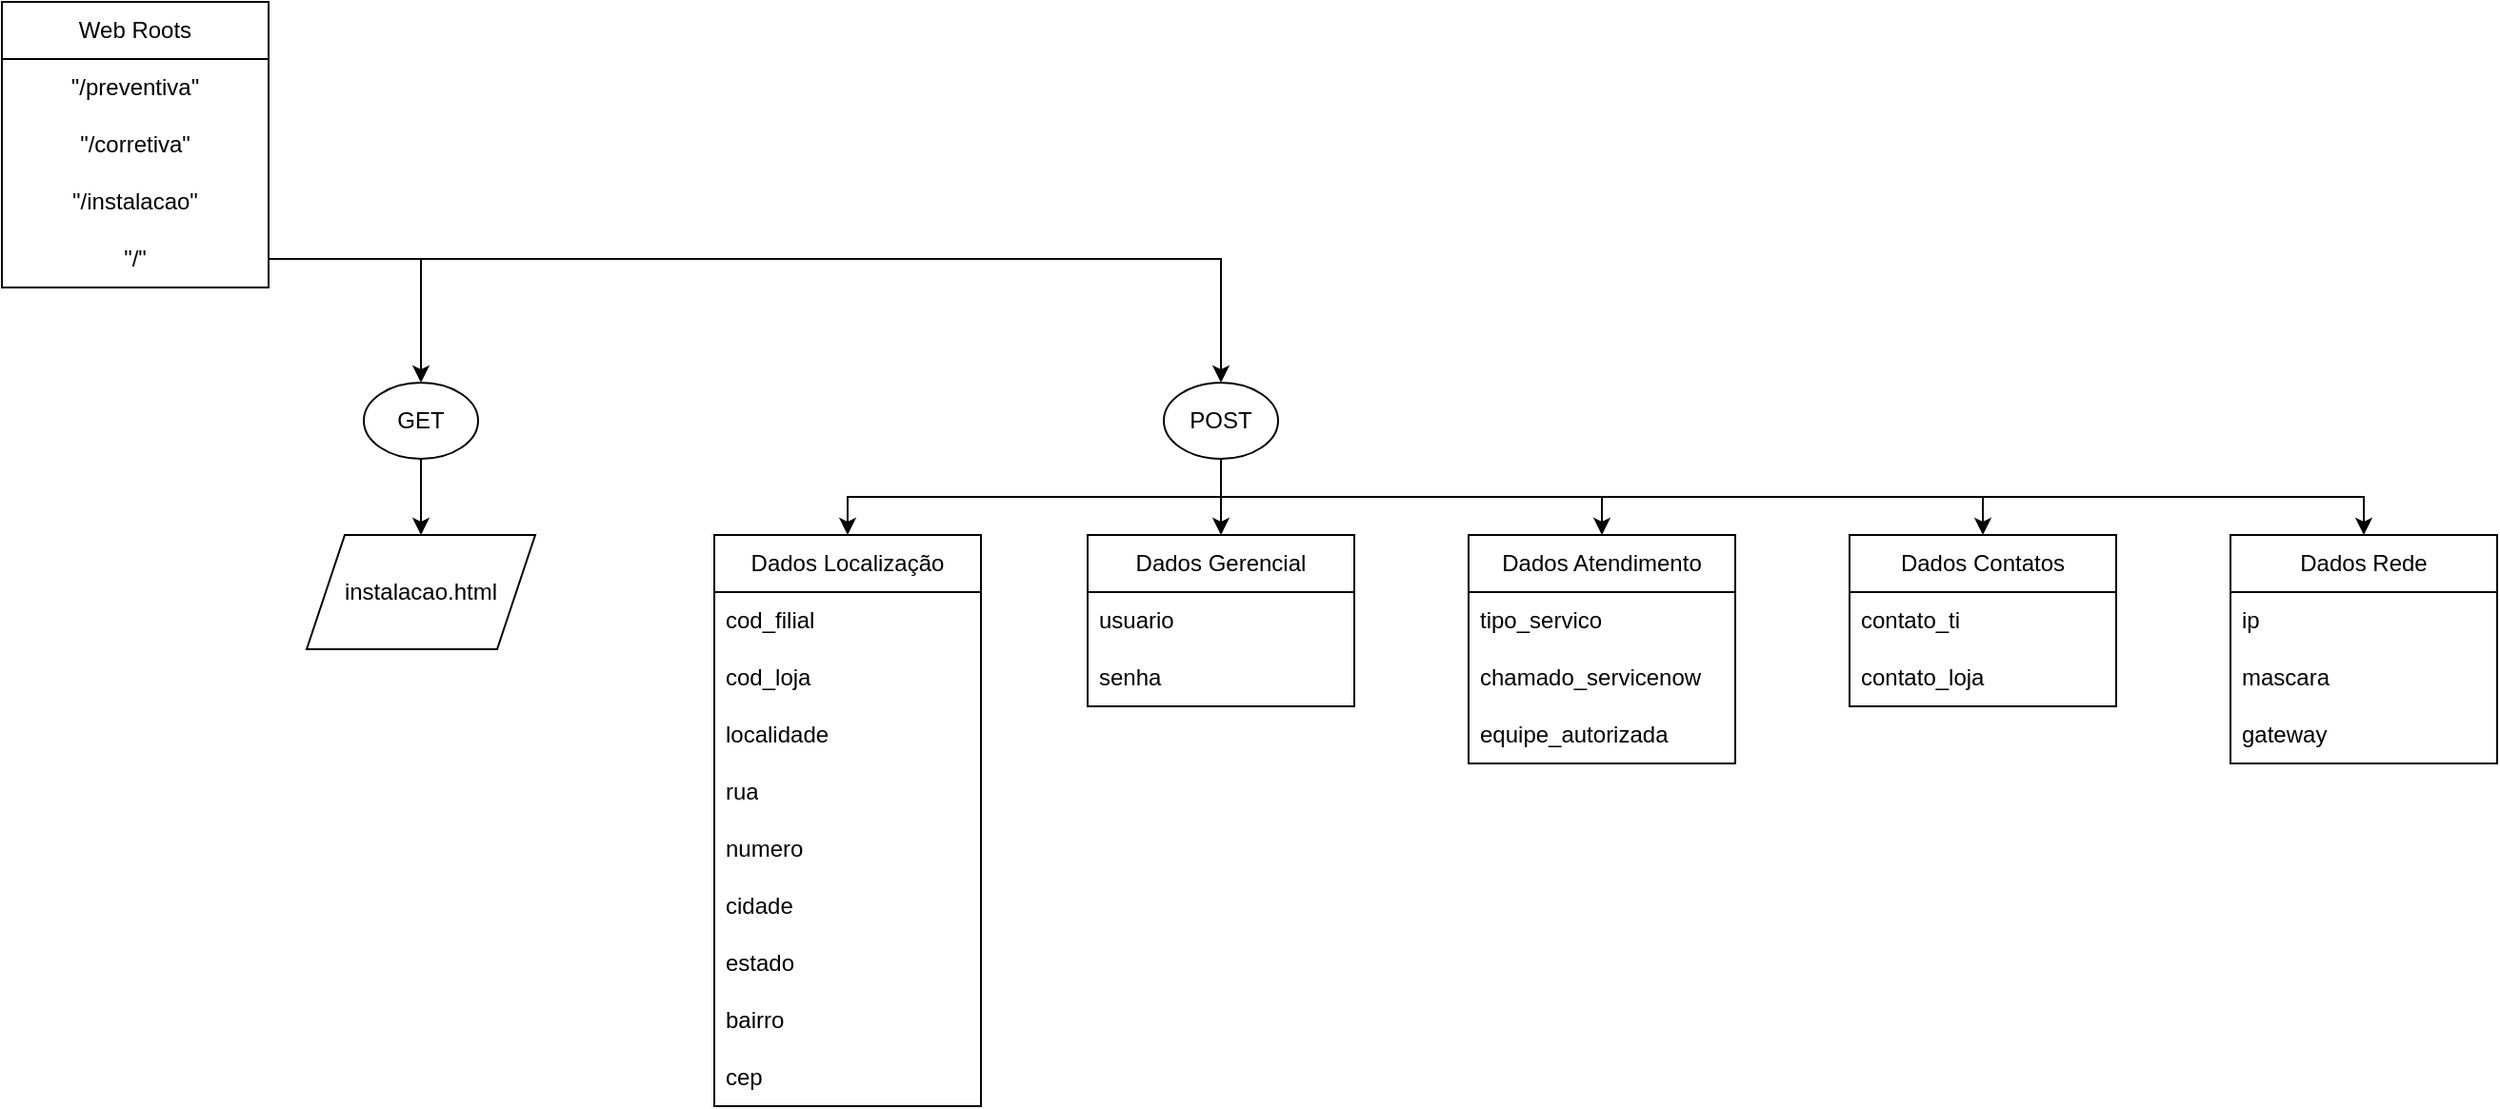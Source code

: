 <mxfile version="21.5.1" type="device">
  <diagram name="Página-1" id="1v27Q5h8Yv6u94W2uryp">
    <mxGraphModel dx="1674" dy="836" grid="1" gridSize="10" guides="1" tooltips="1" connect="1" arrows="1" fold="1" page="1" pageScale="1" pageWidth="827" pageHeight="1169" math="0" shadow="0">
      <root>
        <mxCell id="0" />
        <mxCell id="1" parent="0" />
        <mxCell id="2tj9ZrvwvwCV03EbuoHP-2" value="Web Roots" style="swimlane;fontStyle=0;childLayout=stackLayout;horizontal=1;startSize=30;horizontalStack=0;resizeParent=1;resizeParentMax=0;resizeLast=0;collapsible=1;marginBottom=0;whiteSpace=wrap;html=1;" vertex="1" parent="1">
          <mxGeometry x="40" y="40" width="140" height="150" as="geometry" />
        </mxCell>
        <mxCell id="2tj9ZrvwvwCV03EbuoHP-6" value="&quot;/preventiva&quot;" style="text;strokeColor=none;fillColor=none;align=center;verticalAlign=middle;spacingLeft=4;spacingRight=4;overflow=hidden;points=[[0,0.5],[1,0.5]];portConstraint=eastwest;rotatable=0;whiteSpace=wrap;html=1;" vertex="1" parent="2tj9ZrvwvwCV03EbuoHP-2">
          <mxGeometry y="30" width="140" height="30" as="geometry" />
        </mxCell>
        <mxCell id="2tj9ZrvwvwCV03EbuoHP-4" value="&quot;/corretiva&quot;" style="text;strokeColor=none;fillColor=none;align=center;verticalAlign=middle;spacingLeft=4;spacingRight=4;overflow=hidden;points=[[0,0.5],[1,0.5]];portConstraint=eastwest;rotatable=0;whiteSpace=wrap;html=1;" vertex="1" parent="2tj9ZrvwvwCV03EbuoHP-2">
          <mxGeometry y="60" width="140" height="30" as="geometry" />
        </mxCell>
        <mxCell id="2tj9ZrvwvwCV03EbuoHP-5" value="&quot;/instalacao&quot;" style="text;strokeColor=none;fillColor=none;align=center;verticalAlign=middle;spacingLeft=4;spacingRight=4;overflow=hidden;points=[[0,0.5],[1,0.5]];portConstraint=eastwest;rotatable=0;whiteSpace=wrap;html=1;" vertex="1" parent="2tj9ZrvwvwCV03EbuoHP-2">
          <mxGeometry y="90" width="140" height="30" as="geometry" />
        </mxCell>
        <mxCell id="2tj9ZrvwvwCV03EbuoHP-3" value="&quot;/&quot;" style="text;strokeColor=none;fillColor=none;align=center;verticalAlign=middle;spacingLeft=4;spacingRight=4;overflow=hidden;points=[[0,0.5],[1,0.5]];portConstraint=eastwest;rotatable=0;whiteSpace=wrap;html=1;" vertex="1" parent="2tj9ZrvwvwCV03EbuoHP-2">
          <mxGeometry y="120" width="140" height="30" as="geometry" />
        </mxCell>
        <mxCell id="2tj9ZrvwvwCV03EbuoHP-7" value="" style="endArrow=classic;html=1;rounded=0;" edge="1" parent="1">
          <mxGeometry width="50" height="50" relative="1" as="geometry">
            <mxPoint x="180" y="175" as="sourcePoint" />
            <mxPoint x="260" y="240" as="targetPoint" />
            <Array as="points">
              <mxPoint x="260" y="175" />
            </Array>
          </mxGeometry>
        </mxCell>
        <mxCell id="2tj9ZrvwvwCV03EbuoHP-10" value="GET" style="ellipse;whiteSpace=wrap;html=1;" vertex="1" parent="1">
          <mxGeometry x="230" y="240" width="60" height="40" as="geometry" />
        </mxCell>
        <mxCell id="2tj9ZrvwvwCV03EbuoHP-12" value="" style="endArrow=classic;html=1;rounded=0;entryX=0.5;entryY=0;entryDx=0;entryDy=0;exitX=0.5;exitY=1;exitDx=0;exitDy=0;" edge="1" parent="1" source="2tj9ZrvwvwCV03EbuoHP-10">
          <mxGeometry width="50" height="50" relative="1" as="geometry">
            <mxPoint x="230" y="300" as="sourcePoint" />
            <mxPoint x="260" y="320" as="targetPoint" />
          </mxGeometry>
        </mxCell>
        <mxCell id="2tj9ZrvwvwCV03EbuoHP-13" value="instalacao.html" style="shape=parallelogram;perimeter=parallelogramPerimeter;whiteSpace=wrap;html=1;fixedSize=1;" vertex="1" parent="1">
          <mxGeometry x="200" y="320" width="120" height="60" as="geometry" />
        </mxCell>
        <mxCell id="2tj9ZrvwvwCV03EbuoHP-14" value="" style="endArrow=classic;html=1;rounded=0;exitX=1;exitY=0.5;exitDx=0;exitDy=0;entryX=0.5;entryY=0;entryDx=0;entryDy=0;" edge="1" parent="1" source="2tj9ZrvwvwCV03EbuoHP-3" target="2tj9ZrvwvwCV03EbuoHP-15">
          <mxGeometry width="50" height="50" relative="1" as="geometry">
            <mxPoint x="360" y="250" as="sourcePoint" />
            <mxPoint x="500" y="240" as="targetPoint" />
            <Array as="points">
              <mxPoint x="680" y="175" />
            </Array>
          </mxGeometry>
        </mxCell>
        <mxCell id="2tj9ZrvwvwCV03EbuoHP-15" value="POST" style="ellipse;whiteSpace=wrap;html=1;" vertex="1" parent="1">
          <mxGeometry x="650" y="240" width="60" height="40" as="geometry" />
        </mxCell>
        <mxCell id="2tj9ZrvwvwCV03EbuoHP-16" value="Dados Localização" style="swimlane;fontStyle=0;childLayout=stackLayout;horizontal=1;startSize=30;horizontalStack=0;resizeParent=1;resizeParentMax=0;resizeLast=0;collapsible=1;marginBottom=0;whiteSpace=wrap;html=1;" vertex="1" parent="1">
          <mxGeometry x="414" y="320" width="140" height="300" as="geometry" />
        </mxCell>
        <mxCell id="2tj9ZrvwvwCV03EbuoHP-17" value="cod_filial" style="text;strokeColor=none;fillColor=none;align=left;verticalAlign=middle;spacingLeft=4;spacingRight=4;overflow=hidden;points=[[0,0.5],[1,0.5]];portConstraint=eastwest;rotatable=0;whiteSpace=wrap;html=1;" vertex="1" parent="2tj9ZrvwvwCV03EbuoHP-16">
          <mxGeometry y="30" width="140" height="30" as="geometry" />
        </mxCell>
        <mxCell id="2tj9ZrvwvwCV03EbuoHP-18" value="cod_loja" style="text;strokeColor=none;fillColor=none;align=left;verticalAlign=middle;spacingLeft=4;spacingRight=4;overflow=hidden;points=[[0,0.5],[1,0.5]];portConstraint=eastwest;rotatable=0;whiteSpace=wrap;html=1;" vertex="1" parent="2tj9ZrvwvwCV03EbuoHP-16">
          <mxGeometry y="60" width="140" height="30" as="geometry" />
        </mxCell>
        <mxCell id="2tj9ZrvwvwCV03EbuoHP-21" value="localidade" style="text;strokeColor=none;fillColor=none;align=left;verticalAlign=middle;spacingLeft=4;spacingRight=4;overflow=hidden;points=[[0,0.5],[1,0.5]];portConstraint=eastwest;rotatable=0;whiteSpace=wrap;html=1;" vertex="1" parent="2tj9ZrvwvwCV03EbuoHP-16">
          <mxGeometry y="90" width="140" height="30" as="geometry" />
        </mxCell>
        <mxCell id="2tj9ZrvwvwCV03EbuoHP-19" value="rua" style="text;strokeColor=none;fillColor=none;align=left;verticalAlign=middle;spacingLeft=4;spacingRight=4;overflow=hidden;points=[[0,0.5],[1,0.5]];portConstraint=eastwest;rotatable=0;whiteSpace=wrap;html=1;" vertex="1" parent="2tj9ZrvwvwCV03EbuoHP-16">
          <mxGeometry y="120" width="140" height="30" as="geometry" />
        </mxCell>
        <mxCell id="2tj9ZrvwvwCV03EbuoHP-22" value="numero" style="text;strokeColor=none;fillColor=none;align=left;verticalAlign=middle;spacingLeft=4;spacingRight=4;overflow=hidden;points=[[0,0.5],[1,0.5]];portConstraint=eastwest;rotatable=0;whiteSpace=wrap;html=1;" vertex="1" parent="2tj9ZrvwvwCV03EbuoHP-16">
          <mxGeometry y="150" width="140" height="30" as="geometry" />
        </mxCell>
        <mxCell id="2tj9ZrvwvwCV03EbuoHP-23" value="cidade" style="text;strokeColor=none;fillColor=none;align=left;verticalAlign=middle;spacingLeft=4;spacingRight=4;overflow=hidden;points=[[0,0.5],[1,0.5]];portConstraint=eastwest;rotatable=0;whiteSpace=wrap;html=1;" vertex="1" parent="2tj9ZrvwvwCV03EbuoHP-16">
          <mxGeometry y="180" width="140" height="30" as="geometry" />
        </mxCell>
        <mxCell id="2tj9ZrvwvwCV03EbuoHP-24" value="estado" style="text;strokeColor=none;fillColor=none;align=left;verticalAlign=middle;spacingLeft=4;spacingRight=4;overflow=hidden;points=[[0,0.5],[1,0.5]];portConstraint=eastwest;rotatable=0;whiteSpace=wrap;html=1;" vertex="1" parent="2tj9ZrvwvwCV03EbuoHP-16">
          <mxGeometry y="210" width="140" height="30" as="geometry" />
        </mxCell>
        <mxCell id="2tj9ZrvwvwCV03EbuoHP-25" value="bairro" style="text;strokeColor=none;fillColor=none;align=left;verticalAlign=middle;spacingLeft=4;spacingRight=4;overflow=hidden;points=[[0,0.5],[1,0.5]];portConstraint=eastwest;rotatable=0;whiteSpace=wrap;html=1;" vertex="1" parent="2tj9ZrvwvwCV03EbuoHP-16">
          <mxGeometry y="240" width="140" height="30" as="geometry" />
        </mxCell>
        <mxCell id="2tj9ZrvwvwCV03EbuoHP-26" value="cep" style="text;strokeColor=none;fillColor=none;align=left;verticalAlign=middle;spacingLeft=4;spacingRight=4;overflow=hidden;points=[[0,0.5],[1,0.5]];portConstraint=eastwest;rotatable=0;whiteSpace=wrap;html=1;" vertex="1" parent="2tj9ZrvwvwCV03EbuoHP-16">
          <mxGeometry y="270" width="140" height="30" as="geometry" />
        </mxCell>
        <mxCell id="2tj9ZrvwvwCV03EbuoHP-20" value="" style="endArrow=classic;html=1;rounded=0;exitX=0.5;exitY=1;exitDx=0;exitDy=0;entryX=0.5;entryY=0;entryDx=0;entryDy=0;" edge="1" parent="1" source="2tj9ZrvwvwCV03EbuoHP-15" target="2tj9ZrvwvwCV03EbuoHP-16">
          <mxGeometry width="50" height="50" relative="1" as="geometry">
            <mxPoint x="480" y="280" as="sourcePoint" />
            <mxPoint x="530" y="230" as="targetPoint" />
            <Array as="points">
              <mxPoint x="680" y="300" />
              <mxPoint x="484" y="300" />
            </Array>
          </mxGeometry>
        </mxCell>
        <mxCell id="2tj9ZrvwvwCV03EbuoHP-28" value="Dados Gerencial" style="swimlane;fontStyle=0;childLayout=stackLayout;horizontal=1;startSize=30;horizontalStack=0;resizeParent=1;resizeParentMax=0;resizeLast=0;collapsible=1;marginBottom=0;whiteSpace=wrap;html=1;" vertex="1" parent="1">
          <mxGeometry x="610" y="320" width="140" height="90" as="geometry" />
        </mxCell>
        <mxCell id="2tj9ZrvwvwCV03EbuoHP-29" value="usuario" style="text;strokeColor=none;fillColor=none;align=left;verticalAlign=middle;spacingLeft=4;spacingRight=4;overflow=hidden;points=[[0,0.5],[1,0.5]];portConstraint=eastwest;rotatable=0;whiteSpace=wrap;html=1;" vertex="1" parent="2tj9ZrvwvwCV03EbuoHP-28">
          <mxGeometry y="30" width="140" height="30" as="geometry" />
        </mxCell>
        <mxCell id="2tj9ZrvwvwCV03EbuoHP-30" value="senha" style="text;strokeColor=none;fillColor=none;align=left;verticalAlign=middle;spacingLeft=4;spacingRight=4;overflow=hidden;points=[[0,0.5],[1,0.5]];portConstraint=eastwest;rotatable=0;whiteSpace=wrap;html=1;" vertex="1" parent="2tj9ZrvwvwCV03EbuoHP-28">
          <mxGeometry y="60" width="140" height="30" as="geometry" />
        </mxCell>
        <mxCell id="2tj9ZrvwvwCV03EbuoHP-32" value="Dados Atendimento" style="swimlane;fontStyle=0;childLayout=stackLayout;horizontal=1;startSize=30;horizontalStack=0;resizeParent=1;resizeParentMax=0;resizeLast=0;collapsible=1;marginBottom=0;whiteSpace=wrap;html=1;" vertex="1" parent="1">
          <mxGeometry x="810" y="320" width="140" height="120" as="geometry" />
        </mxCell>
        <mxCell id="2tj9ZrvwvwCV03EbuoHP-34" value="tipo_servico" style="text;strokeColor=none;fillColor=none;align=left;verticalAlign=middle;spacingLeft=4;spacingRight=4;overflow=hidden;points=[[0,0.5],[1,0.5]];portConstraint=eastwest;rotatable=0;whiteSpace=wrap;html=1;" vertex="1" parent="2tj9ZrvwvwCV03EbuoHP-32">
          <mxGeometry y="30" width="140" height="30" as="geometry" />
        </mxCell>
        <mxCell id="2tj9ZrvwvwCV03EbuoHP-35" value="chamado_servicenow" style="text;strokeColor=none;fillColor=none;align=left;verticalAlign=middle;spacingLeft=4;spacingRight=4;overflow=hidden;points=[[0,0.5],[1,0.5]];portConstraint=eastwest;rotatable=0;whiteSpace=wrap;html=1;" vertex="1" parent="2tj9ZrvwvwCV03EbuoHP-32">
          <mxGeometry y="60" width="140" height="30" as="geometry" />
        </mxCell>
        <mxCell id="2tj9ZrvwvwCV03EbuoHP-38" value="equipe_autorizada" style="text;strokeColor=none;fillColor=none;align=left;verticalAlign=middle;spacingLeft=4;spacingRight=4;overflow=hidden;points=[[0,0.5],[1,0.5]];portConstraint=eastwest;rotatable=0;whiteSpace=wrap;html=1;" vertex="1" parent="2tj9ZrvwvwCV03EbuoHP-32">
          <mxGeometry y="90" width="140" height="30" as="geometry" />
        </mxCell>
        <mxCell id="2tj9ZrvwvwCV03EbuoHP-36" value="" style="endArrow=classic;html=1;rounded=0;exitX=0.5;exitY=1;exitDx=0;exitDy=0;entryX=0.5;entryY=0;entryDx=0;entryDy=0;" edge="1" parent="1" source="2tj9ZrvwvwCV03EbuoHP-15" target="2tj9ZrvwvwCV03EbuoHP-28">
          <mxGeometry width="50" height="50" relative="1" as="geometry">
            <mxPoint x="820" y="430" as="sourcePoint" />
            <mxPoint x="870" y="380" as="targetPoint" />
          </mxGeometry>
        </mxCell>
        <mxCell id="2tj9ZrvwvwCV03EbuoHP-37" value="" style="endArrow=classic;html=1;rounded=0;exitX=0.5;exitY=1;exitDx=0;exitDy=0;entryX=0.5;entryY=0;entryDx=0;entryDy=0;" edge="1" parent="1" source="2tj9ZrvwvwCV03EbuoHP-15" target="2tj9ZrvwvwCV03EbuoHP-32">
          <mxGeometry width="50" height="50" relative="1" as="geometry">
            <mxPoint x="820" y="430" as="sourcePoint" />
            <mxPoint x="870" y="380" as="targetPoint" />
            <Array as="points">
              <mxPoint x="680" y="300" />
              <mxPoint x="880" y="300" />
            </Array>
          </mxGeometry>
        </mxCell>
        <mxCell id="2tj9ZrvwvwCV03EbuoHP-39" value="Dados Contatos" style="swimlane;fontStyle=0;childLayout=stackLayout;horizontal=1;startSize=30;horizontalStack=0;resizeParent=1;resizeParentMax=0;resizeLast=0;collapsible=1;marginBottom=0;whiteSpace=wrap;html=1;" vertex="1" parent="1">
          <mxGeometry x="1010" y="320" width="140" height="90" as="geometry" />
        </mxCell>
        <mxCell id="2tj9ZrvwvwCV03EbuoHP-40" value="contato_ti" style="text;strokeColor=none;fillColor=none;align=left;verticalAlign=middle;spacingLeft=4;spacingRight=4;overflow=hidden;points=[[0,0.5],[1,0.5]];portConstraint=eastwest;rotatable=0;whiteSpace=wrap;html=1;" vertex="1" parent="2tj9ZrvwvwCV03EbuoHP-39">
          <mxGeometry y="30" width="140" height="30" as="geometry" />
        </mxCell>
        <mxCell id="2tj9ZrvwvwCV03EbuoHP-41" value="contato_loja" style="text;strokeColor=none;fillColor=none;align=left;verticalAlign=middle;spacingLeft=4;spacingRight=4;overflow=hidden;points=[[0,0.5],[1,0.5]];portConstraint=eastwest;rotatable=0;whiteSpace=wrap;html=1;" vertex="1" parent="2tj9ZrvwvwCV03EbuoHP-39">
          <mxGeometry y="60" width="140" height="30" as="geometry" />
        </mxCell>
        <mxCell id="2tj9ZrvwvwCV03EbuoHP-43" value="" style="endArrow=classic;html=1;rounded=0;exitX=0.5;exitY=1;exitDx=0;exitDy=0;entryX=0.5;entryY=0;entryDx=0;entryDy=0;" edge="1" parent="1" source="2tj9ZrvwvwCV03EbuoHP-15" target="2tj9ZrvwvwCV03EbuoHP-39">
          <mxGeometry width="50" height="50" relative="1" as="geometry">
            <mxPoint x="680" y="280" as="sourcePoint" />
            <mxPoint x="940" y="380" as="targetPoint" />
            <Array as="points">
              <mxPoint x="680" y="300" />
              <mxPoint x="1080" y="300" />
            </Array>
          </mxGeometry>
        </mxCell>
        <mxCell id="2tj9ZrvwvwCV03EbuoHP-45" value="Dados Rede" style="swimlane;fontStyle=0;childLayout=stackLayout;horizontal=1;startSize=30;horizontalStack=0;resizeParent=1;resizeParentMax=0;resizeLast=0;collapsible=1;marginBottom=0;whiteSpace=wrap;html=1;" vertex="1" parent="1">
          <mxGeometry x="1210" y="320" width="140" height="120" as="geometry" />
        </mxCell>
        <mxCell id="2tj9ZrvwvwCV03EbuoHP-46" value="ip" style="text;strokeColor=none;fillColor=none;align=left;verticalAlign=middle;spacingLeft=4;spacingRight=4;overflow=hidden;points=[[0,0.5],[1,0.5]];portConstraint=eastwest;rotatable=0;whiteSpace=wrap;html=1;" vertex="1" parent="2tj9ZrvwvwCV03EbuoHP-45">
          <mxGeometry y="30" width="140" height="30" as="geometry" />
        </mxCell>
        <mxCell id="2tj9ZrvwvwCV03EbuoHP-47" value="mascara" style="text;strokeColor=none;fillColor=none;align=left;verticalAlign=middle;spacingLeft=4;spacingRight=4;overflow=hidden;points=[[0,0.5],[1,0.5]];portConstraint=eastwest;rotatable=0;whiteSpace=wrap;html=1;" vertex="1" parent="2tj9ZrvwvwCV03EbuoHP-45">
          <mxGeometry y="60" width="140" height="30" as="geometry" />
        </mxCell>
        <mxCell id="2tj9ZrvwvwCV03EbuoHP-48" value="gateway" style="text;strokeColor=none;fillColor=none;align=left;verticalAlign=middle;spacingLeft=4;spacingRight=4;overflow=hidden;points=[[0,0.5],[1,0.5]];portConstraint=eastwest;rotatable=0;whiteSpace=wrap;html=1;" vertex="1" parent="2tj9ZrvwvwCV03EbuoHP-45">
          <mxGeometry y="90" width="140" height="30" as="geometry" />
        </mxCell>
        <mxCell id="2tj9ZrvwvwCV03EbuoHP-49" value="" style="endArrow=classic;html=1;rounded=0;exitX=0.5;exitY=1;exitDx=0;exitDy=0;entryX=0.5;entryY=0;entryDx=0;entryDy=0;" edge="1" parent="1" source="2tj9ZrvwvwCV03EbuoHP-15" target="2tj9ZrvwvwCV03EbuoHP-45">
          <mxGeometry width="50" height="50" relative="1" as="geometry">
            <mxPoint x="720" y="280" as="sourcePoint" />
            <mxPoint x="1130" y="320" as="targetPoint" />
            <Array as="points">
              <mxPoint x="680" y="300" />
              <mxPoint x="1280" y="300" />
            </Array>
          </mxGeometry>
        </mxCell>
      </root>
    </mxGraphModel>
  </diagram>
</mxfile>
